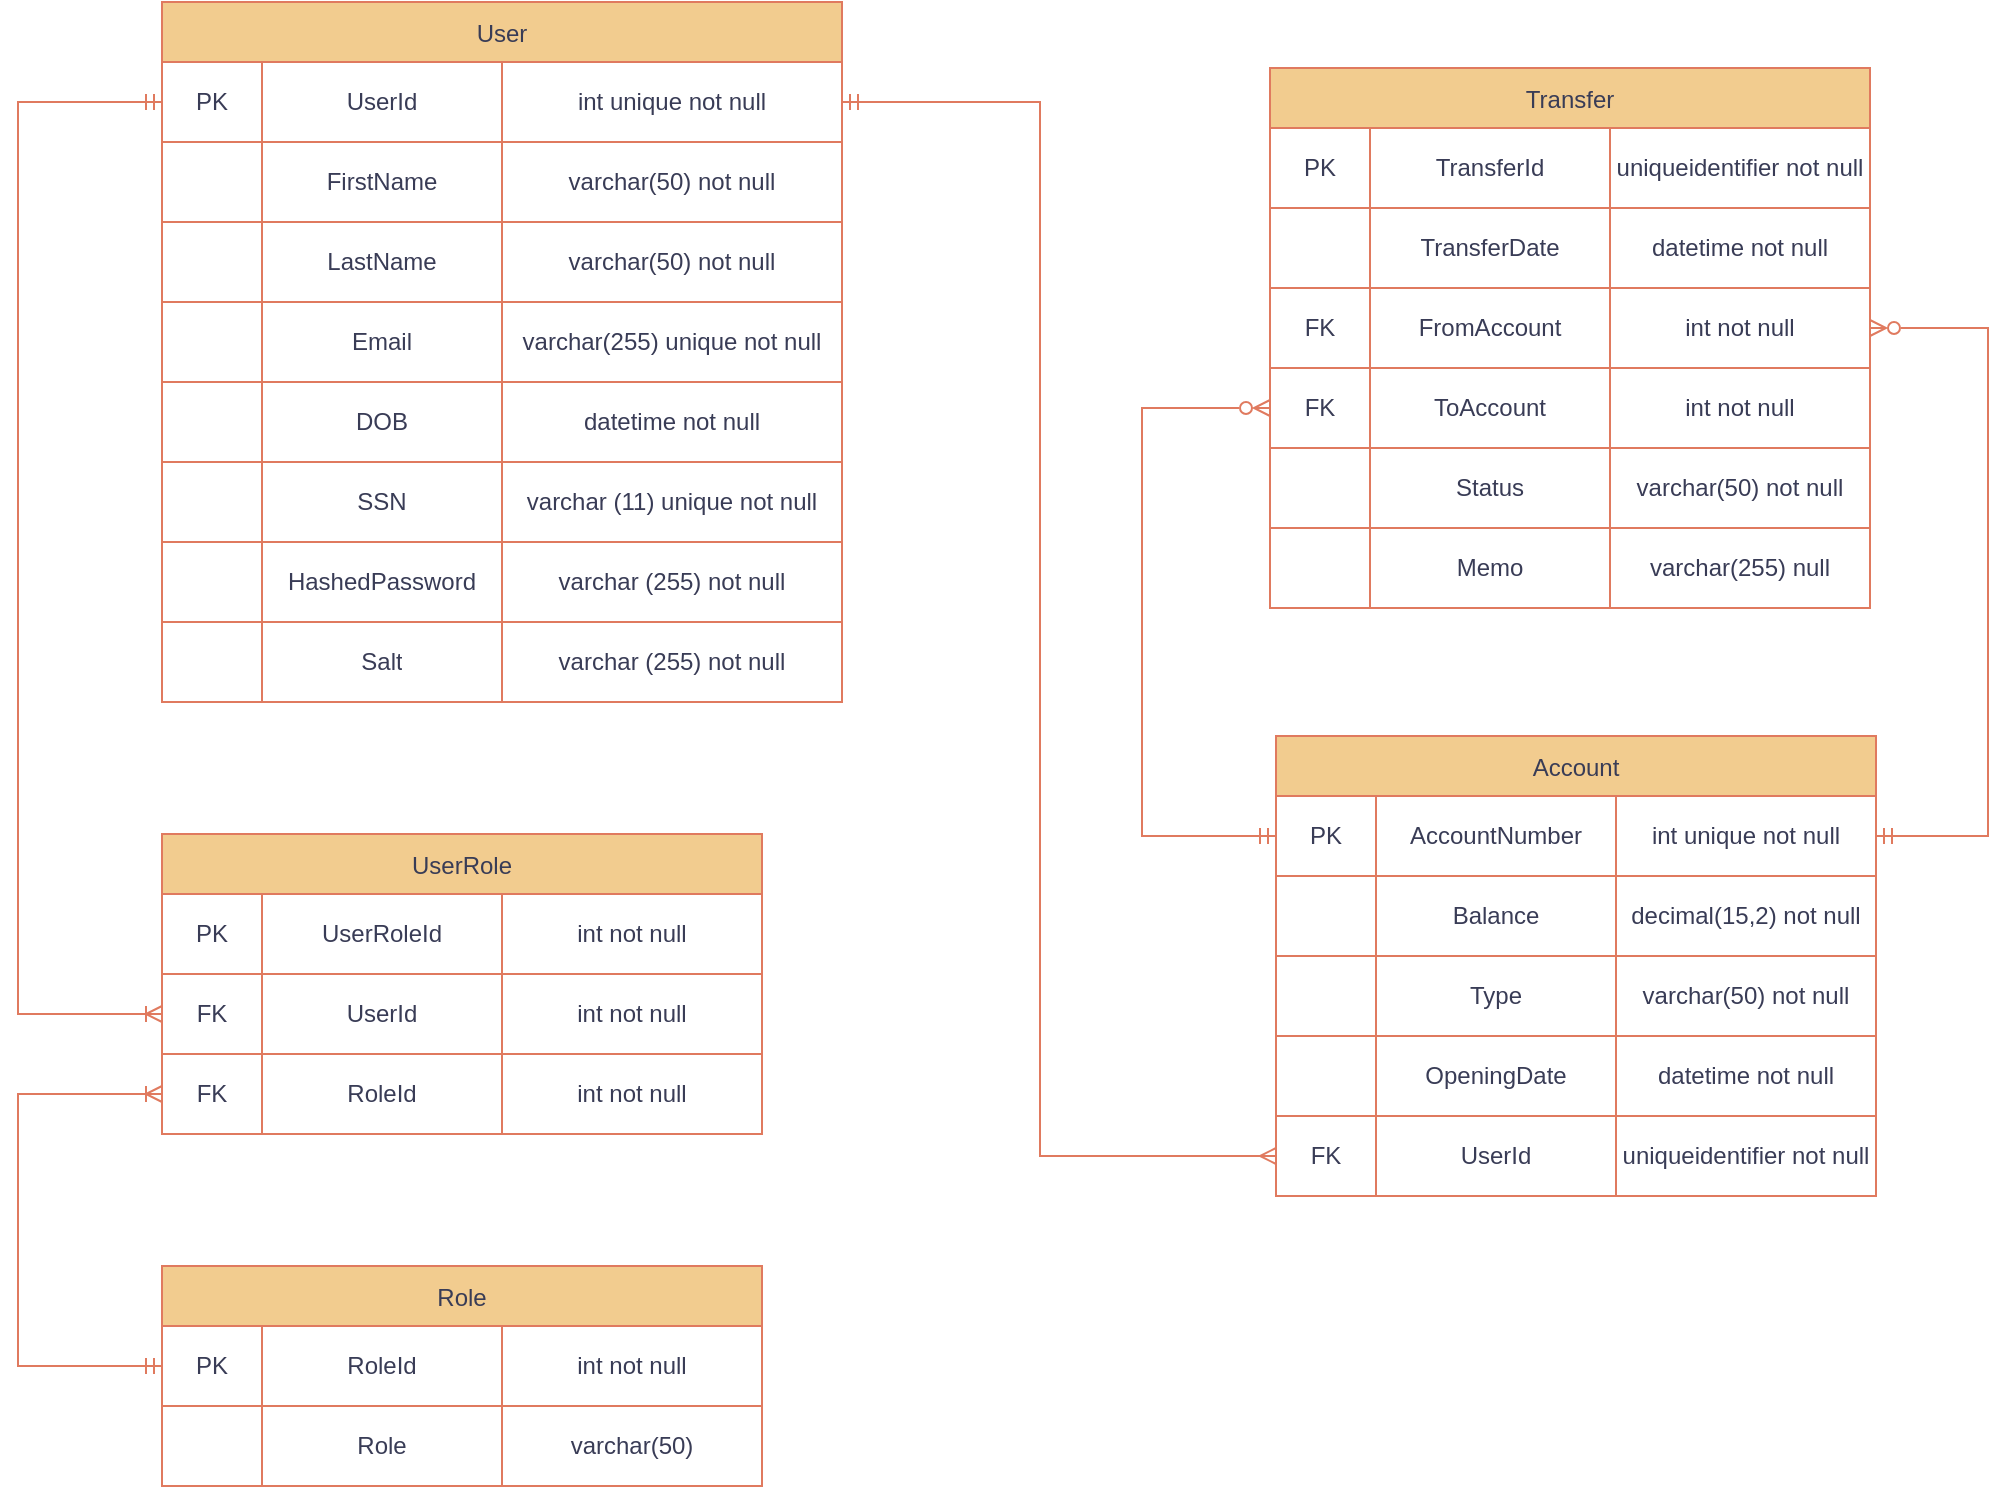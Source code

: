 <mxfile version="21.8.2" type="device">
  <diagram name="Page-1" id="eKTKQwPxsxdVDzOT5DEd">
    <mxGraphModel dx="1562" dy="822" grid="0" gridSize="10" guides="1" tooltips="1" connect="1" arrows="1" fold="1" page="1" pageScale="1" pageWidth="1200" pageHeight="1600" math="0" shadow="0">
      <root>
        <mxCell id="0" />
        <mxCell id="1" parent="0" />
        <mxCell id="3qULmMABGYleuXYmjL9K-93" value="User" style="shape=table;startSize=30;container=1;collapsible=0;childLayout=tableLayout;labelBackgroundColor=none;fillColor=#F2CC8F;strokeColor=#E07A5F;fontColor=#393C56;" parent="1" vertex="1">
          <mxGeometry x="135" y="60" width="340" height="350" as="geometry" />
        </mxCell>
        <mxCell id="3qULmMABGYleuXYmjL9K-94" value="" style="shape=tableRow;horizontal=0;startSize=0;swimlaneHead=0;swimlaneBody=0;strokeColor=#E07A5F;top=0;left=0;bottom=0;right=0;collapsible=0;dropTarget=0;fillColor=none;points=[[0,0.5],[1,0.5]];portConstraint=eastwest;labelBackgroundColor=none;fontColor=#393C56;" parent="3qULmMABGYleuXYmjL9K-93" vertex="1">
          <mxGeometry y="30" width="340" height="40" as="geometry" />
        </mxCell>
        <mxCell id="3qULmMABGYleuXYmjL9K-95" value="PK" style="shape=partialRectangle;html=1;whiteSpace=wrap;connectable=0;strokeColor=#E07A5F;overflow=hidden;fillColor=none;top=0;left=0;bottom=0;right=0;pointerEvents=1;labelBackgroundColor=none;fontColor=#393C56;" parent="3qULmMABGYleuXYmjL9K-94" vertex="1">
          <mxGeometry width="50" height="40" as="geometry">
            <mxRectangle width="50" height="40" as="alternateBounds" />
          </mxGeometry>
        </mxCell>
        <mxCell id="3qULmMABGYleuXYmjL9K-96" value="UserId" style="shape=partialRectangle;html=1;whiteSpace=wrap;connectable=0;strokeColor=#E07A5F;overflow=hidden;fillColor=none;top=0;left=0;bottom=0;right=0;pointerEvents=1;labelBackgroundColor=none;fontColor=#393C56;" parent="3qULmMABGYleuXYmjL9K-94" vertex="1">
          <mxGeometry x="50" width="120" height="40" as="geometry">
            <mxRectangle width="120" height="40" as="alternateBounds" />
          </mxGeometry>
        </mxCell>
        <mxCell id="3qULmMABGYleuXYmjL9K-97" value="int unique not null" style="shape=partialRectangle;html=1;whiteSpace=wrap;connectable=0;strokeColor=#E07A5F;overflow=hidden;fillColor=none;top=0;left=0;bottom=0;right=0;pointerEvents=1;labelBackgroundColor=none;fontColor=#393C56;" parent="3qULmMABGYleuXYmjL9K-94" vertex="1">
          <mxGeometry x="170" width="170" height="40" as="geometry">
            <mxRectangle width="170" height="40" as="alternateBounds" />
          </mxGeometry>
        </mxCell>
        <mxCell id="3qULmMABGYleuXYmjL9K-98" value="" style="shape=tableRow;horizontal=0;startSize=0;swimlaneHead=0;swimlaneBody=0;strokeColor=#E07A5F;top=0;left=0;bottom=0;right=0;collapsible=0;dropTarget=0;fillColor=none;points=[[0,0.5],[1,0.5]];portConstraint=eastwest;labelBackgroundColor=none;fontColor=#393C56;" parent="3qULmMABGYleuXYmjL9K-93" vertex="1">
          <mxGeometry y="70" width="340" height="40" as="geometry" />
        </mxCell>
        <mxCell id="3qULmMABGYleuXYmjL9K-99" value="" style="shape=partialRectangle;html=1;whiteSpace=wrap;connectable=0;strokeColor=#E07A5F;overflow=hidden;fillColor=none;top=0;left=0;bottom=0;right=0;pointerEvents=1;labelBackgroundColor=none;fontColor=#393C56;" parent="3qULmMABGYleuXYmjL9K-98" vertex="1">
          <mxGeometry width="50" height="40" as="geometry">
            <mxRectangle width="50" height="40" as="alternateBounds" />
          </mxGeometry>
        </mxCell>
        <mxCell id="3qULmMABGYleuXYmjL9K-100" value="FirstName" style="shape=partialRectangle;html=1;whiteSpace=wrap;connectable=0;strokeColor=#E07A5F;overflow=hidden;fillColor=none;top=0;left=0;bottom=0;right=0;pointerEvents=1;labelBackgroundColor=none;fontColor=#393C56;" parent="3qULmMABGYleuXYmjL9K-98" vertex="1">
          <mxGeometry x="50" width="120" height="40" as="geometry">
            <mxRectangle width="120" height="40" as="alternateBounds" />
          </mxGeometry>
        </mxCell>
        <mxCell id="3qULmMABGYleuXYmjL9K-101" value="varchar(50) not null" style="shape=partialRectangle;html=1;whiteSpace=wrap;connectable=0;strokeColor=#E07A5F;overflow=hidden;fillColor=none;top=0;left=0;bottom=0;right=0;pointerEvents=1;labelBackgroundColor=none;fontColor=#393C56;" parent="3qULmMABGYleuXYmjL9K-98" vertex="1">
          <mxGeometry x="170" width="170" height="40" as="geometry">
            <mxRectangle width="170" height="40" as="alternateBounds" />
          </mxGeometry>
        </mxCell>
        <mxCell id="3qULmMABGYleuXYmjL9K-102" value="" style="shape=tableRow;horizontal=0;startSize=0;swimlaneHead=0;swimlaneBody=0;strokeColor=#E07A5F;top=0;left=0;bottom=0;right=0;collapsible=0;dropTarget=0;fillColor=none;points=[[0,0.5],[1,0.5]];portConstraint=eastwest;labelBackgroundColor=none;fontColor=#393C56;" parent="3qULmMABGYleuXYmjL9K-93" vertex="1">
          <mxGeometry y="110" width="340" height="40" as="geometry" />
        </mxCell>
        <mxCell id="3qULmMABGYleuXYmjL9K-103" value="" style="shape=partialRectangle;html=1;whiteSpace=wrap;connectable=0;strokeColor=#E07A5F;overflow=hidden;fillColor=none;top=0;left=0;bottom=0;right=0;pointerEvents=1;labelBackgroundColor=none;fontColor=#393C56;" parent="3qULmMABGYleuXYmjL9K-102" vertex="1">
          <mxGeometry width="50" height="40" as="geometry">
            <mxRectangle width="50" height="40" as="alternateBounds" />
          </mxGeometry>
        </mxCell>
        <mxCell id="3qULmMABGYleuXYmjL9K-104" value="LastName" style="shape=partialRectangle;html=1;whiteSpace=wrap;connectable=0;strokeColor=#E07A5F;overflow=hidden;fillColor=none;top=0;left=0;bottom=0;right=0;pointerEvents=1;labelBackgroundColor=none;fontColor=#393C56;" parent="3qULmMABGYleuXYmjL9K-102" vertex="1">
          <mxGeometry x="50" width="120" height="40" as="geometry">
            <mxRectangle width="120" height="40" as="alternateBounds" />
          </mxGeometry>
        </mxCell>
        <mxCell id="3qULmMABGYleuXYmjL9K-105" value="varchar(50) not null" style="shape=partialRectangle;html=1;whiteSpace=wrap;connectable=0;strokeColor=#E07A5F;overflow=hidden;fillColor=none;top=0;left=0;bottom=0;right=0;pointerEvents=1;labelBackgroundColor=none;fontColor=#393C56;" parent="3qULmMABGYleuXYmjL9K-102" vertex="1">
          <mxGeometry x="170" width="170" height="40" as="geometry">
            <mxRectangle width="170" height="40" as="alternateBounds" />
          </mxGeometry>
        </mxCell>
        <mxCell id="3qULmMABGYleuXYmjL9K-161" value="" style="shape=tableRow;horizontal=0;startSize=0;swimlaneHead=0;swimlaneBody=0;strokeColor=#E07A5F;top=0;left=0;bottom=0;right=0;collapsible=0;dropTarget=0;fillColor=none;points=[[0,0.5],[1,0.5]];portConstraint=eastwest;labelBackgroundColor=none;fontColor=#393C56;" parent="3qULmMABGYleuXYmjL9K-93" vertex="1">
          <mxGeometry y="150" width="340" height="40" as="geometry" />
        </mxCell>
        <mxCell id="3qULmMABGYleuXYmjL9K-162" value="" style="shape=partialRectangle;html=1;whiteSpace=wrap;connectable=0;strokeColor=#E07A5F;overflow=hidden;fillColor=none;top=0;left=0;bottom=0;right=0;pointerEvents=1;labelBackgroundColor=none;fontColor=#393C56;" parent="3qULmMABGYleuXYmjL9K-161" vertex="1">
          <mxGeometry width="50" height="40" as="geometry">
            <mxRectangle width="50" height="40" as="alternateBounds" />
          </mxGeometry>
        </mxCell>
        <mxCell id="3qULmMABGYleuXYmjL9K-163" value="Email" style="shape=partialRectangle;html=1;whiteSpace=wrap;connectable=0;strokeColor=#E07A5F;overflow=hidden;fillColor=none;top=0;left=0;bottom=0;right=0;pointerEvents=1;labelBackgroundColor=none;fontColor=#393C56;" parent="3qULmMABGYleuXYmjL9K-161" vertex="1">
          <mxGeometry x="50" width="120" height="40" as="geometry">
            <mxRectangle width="120" height="40" as="alternateBounds" />
          </mxGeometry>
        </mxCell>
        <mxCell id="3qULmMABGYleuXYmjL9K-164" value="varchar(255) unique not null" style="shape=partialRectangle;html=1;whiteSpace=wrap;connectable=0;strokeColor=#E07A5F;overflow=hidden;fillColor=none;top=0;left=0;bottom=0;right=0;pointerEvents=1;labelBackgroundColor=none;fontColor=#393C56;" parent="3qULmMABGYleuXYmjL9K-161" vertex="1">
          <mxGeometry x="170" width="170" height="40" as="geometry">
            <mxRectangle width="170" height="40" as="alternateBounds" />
          </mxGeometry>
        </mxCell>
        <mxCell id="3qULmMABGYleuXYmjL9K-165" value="" style="shape=tableRow;horizontal=0;startSize=0;swimlaneHead=0;swimlaneBody=0;strokeColor=#E07A5F;top=0;left=0;bottom=0;right=0;collapsible=0;dropTarget=0;fillColor=none;points=[[0,0.5],[1,0.5]];portConstraint=eastwest;labelBackgroundColor=none;fontColor=#393C56;" parent="3qULmMABGYleuXYmjL9K-93" vertex="1">
          <mxGeometry y="190" width="340" height="40" as="geometry" />
        </mxCell>
        <mxCell id="3qULmMABGYleuXYmjL9K-166" value="" style="shape=partialRectangle;html=1;whiteSpace=wrap;connectable=0;strokeColor=#E07A5F;overflow=hidden;fillColor=none;top=0;left=0;bottom=0;right=0;pointerEvents=1;labelBackgroundColor=none;fontColor=#393C56;" parent="3qULmMABGYleuXYmjL9K-165" vertex="1">
          <mxGeometry width="50" height="40" as="geometry">
            <mxRectangle width="50" height="40" as="alternateBounds" />
          </mxGeometry>
        </mxCell>
        <mxCell id="3qULmMABGYleuXYmjL9K-167" value="DOB" style="shape=partialRectangle;html=1;whiteSpace=wrap;connectable=0;strokeColor=#E07A5F;overflow=hidden;fillColor=none;top=0;left=0;bottom=0;right=0;pointerEvents=1;labelBackgroundColor=none;fontColor=#393C56;" parent="3qULmMABGYleuXYmjL9K-165" vertex="1">
          <mxGeometry x="50" width="120" height="40" as="geometry">
            <mxRectangle width="120" height="40" as="alternateBounds" />
          </mxGeometry>
        </mxCell>
        <mxCell id="3qULmMABGYleuXYmjL9K-168" value="datetime not null" style="shape=partialRectangle;html=1;whiteSpace=wrap;connectable=0;strokeColor=#E07A5F;overflow=hidden;fillColor=none;top=0;left=0;bottom=0;right=0;pointerEvents=1;labelBackgroundColor=none;fontColor=#393C56;" parent="3qULmMABGYleuXYmjL9K-165" vertex="1">
          <mxGeometry x="170" width="170" height="40" as="geometry">
            <mxRectangle width="170" height="40" as="alternateBounds" />
          </mxGeometry>
        </mxCell>
        <mxCell id="3qULmMABGYleuXYmjL9K-169" value="" style="shape=tableRow;horizontal=0;startSize=0;swimlaneHead=0;swimlaneBody=0;strokeColor=#E07A5F;top=0;left=0;bottom=0;right=0;collapsible=0;dropTarget=0;fillColor=none;points=[[0,0.5],[1,0.5]];portConstraint=eastwest;labelBackgroundColor=none;fontColor=#393C56;" parent="3qULmMABGYleuXYmjL9K-93" vertex="1">
          <mxGeometry y="230" width="340" height="40" as="geometry" />
        </mxCell>
        <mxCell id="3qULmMABGYleuXYmjL9K-170" value="" style="shape=partialRectangle;html=1;whiteSpace=wrap;connectable=0;strokeColor=#E07A5F;overflow=hidden;fillColor=none;top=0;left=0;bottom=0;right=0;pointerEvents=1;labelBackgroundColor=none;fontColor=#393C56;" parent="3qULmMABGYleuXYmjL9K-169" vertex="1">
          <mxGeometry width="50" height="40" as="geometry">
            <mxRectangle width="50" height="40" as="alternateBounds" />
          </mxGeometry>
        </mxCell>
        <mxCell id="3qULmMABGYleuXYmjL9K-171" value="SSN" style="shape=partialRectangle;html=1;whiteSpace=wrap;connectable=0;strokeColor=#E07A5F;overflow=hidden;fillColor=none;top=0;left=0;bottom=0;right=0;pointerEvents=1;labelBackgroundColor=none;fontColor=#393C56;" parent="3qULmMABGYleuXYmjL9K-169" vertex="1">
          <mxGeometry x="50" width="120" height="40" as="geometry">
            <mxRectangle width="120" height="40" as="alternateBounds" />
          </mxGeometry>
        </mxCell>
        <mxCell id="3qULmMABGYleuXYmjL9K-172" value="varchar (11) unique not null" style="shape=partialRectangle;html=1;whiteSpace=wrap;connectable=0;strokeColor=#E07A5F;overflow=hidden;fillColor=none;top=0;left=0;bottom=0;right=0;pointerEvents=1;labelBackgroundColor=none;fontColor=#393C56;" parent="3qULmMABGYleuXYmjL9K-169" vertex="1">
          <mxGeometry x="170" width="170" height="40" as="geometry">
            <mxRectangle width="170" height="40" as="alternateBounds" />
          </mxGeometry>
        </mxCell>
        <mxCell id="3qULmMABGYleuXYmjL9K-173" value="" style="shape=tableRow;horizontal=0;startSize=0;swimlaneHead=0;swimlaneBody=0;strokeColor=#E07A5F;top=0;left=0;bottom=0;right=0;collapsible=0;dropTarget=0;fillColor=none;points=[[0,0.5],[1,0.5]];portConstraint=eastwest;labelBackgroundColor=none;fontColor=#393C56;" parent="3qULmMABGYleuXYmjL9K-93" vertex="1">
          <mxGeometry y="270" width="340" height="40" as="geometry" />
        </mxCell>
        <mxCell id="3qULmMABGYleuXYmjL9K-174" value="" style="shape=partialRectangle;html=1;whiteSpace=wrap;connectable=0;strokeColor=#E07A5F;overflow=hidden;fillColor=none;top=0;left=0;bottom=0;right=0;pointerEvents=1;labelBackgroundColor=none;fontColor=#393C56;" parent="3qULmMABGYleuXYmjL9K-173" vertex="1">
          <mxGeometry width="50" height="40" as="geometry">
            <mxRectangle width="50" height="40" as="alternateBounds" />
          </mxGeometry>
        </mxCell>
        <mxCell id="3qULmMABGYleuXYmjL9K-175" value="HashedPassword" style="shape=partialRectangle;html=1;whiteSpace=wrap;connectable=0;strokeColor=#E07A5F;overflow=hidden;fillColor=none;top=0;left=0;bottom=0;right=0;pointerEvents=1;labelBackgroundColor=none;fontColor=#393C56;" parent="3qULmMABGYleuXYmjL9K-173" vertex="1">
          <mxGeometry x="50" width="120" height="40" as="geometry">
            <mxRectangle width="120" height="40" as="alternateBounds" />
          </mxGeometry>
        </mxCell>
        <mxCell id="3qULmMABGYleuXYmjL9K-176" value="varchar (255) not null" style="shape=partialRectangle;html=1;whiteSpace=wrap;connectable=0;strokeColor=#E07A5F;overflow=hidden;fillColor=none;top=0;left=0;bottom=0;right=0;pointerEvents=1;labelBackgroundColor=none;fontColor=#393C56;" parent="3qULmMABGYleuXYmjL9K-173" vertex="1">
          <mxGeometry x="170" width="170" height="40" as="geometry">
            <mxRectangle width="170" height="40" as="alternateBounds" />
          </mxGeometry>
        </mxCell>
        <mxCell id="3qULmMABGYleuXYmjL9K-177" value="" style="shape=tableRow;horizontal=0;startSize=0;swimlaneHead=0;swimlaneBody=0;strokeColor=#E07A5F;top=0;left=0;bottom=0;right=0;collapsible=0;dropTarget=0;fillColor=none;points=[[0,0.5],[1,0.5]];portConstraint=eastwest;labelBackgroundColor=none;fontColor=#393C56;" parent="3qULmMABGYleuXYmjL9K-93" vertex="1">
          <mxGeometry y="310" width="340" height="40" as="geometry" />
        </mxCell>
        <mxCell id="3qULmMABGYleuXYmjL9K-178" value="" style="shape=partialRectangle;html=1;whiteSpace=wrap;connectable=0;strokeColor=#E07A5F;overflow=hidden;fillColor=none;top=0;left=0;bottom=0;right=0;pointerEvents=1;labelBackgroundColor=none;fontColor=#393C56;" parent="3qULmMABGYleuXYmjL9K-177" vertex="1">
          <mxGeometry width="50" height="40" as="geometry">
            <mxRectangle width="50" height="40" as="alternateBounds" />
          </mxGeometry>
        </mxCell>
        <mxCell id="3qULmMABGYleuXYmjL9K-179" value="Salt" style="shape=partialRectangle;html=1;whiteSpace=wrap;connectable=0;strokeColor=#E07A5F;overflow=hidden;fillColor=none;top=0;left=0;bottom=0;right=0;pointerEvents=1;labelBackgroundColor=none;fontColor=#393C56;" parent="3qULmMABGYleuXYmjL9K-177" vertex="1">
          <mxGeometry x="50" width="120" height="40" as="geometry">
            <mxRectangle width="120" height="40" as="alternateBounds" />
          </mxGeometry>
        </mxCell>
        <mxCell id="3qULmMABGYleuXYmjL9K-180" value="varchar (255) not null" style="shape=partialRectangle;html=1;whiteSpace=wrap;connectable=0;strokeColor=#E07A5F;overflow=hidden;fillColor=none;top=0;left=0;bottom=0;right=0;pointerEvents=1;labelBackgroundColor=none;fontColor=#393C56;" parent="3qULmMABGYleuXYmjL9K-177" vertex="1">
          <mxGeometry x="170" width="170" height="40" as="geometry">
            <mxRectangle width="170" height="40" as="alternateBounds" />
          </mxGeometry>
        </mxCell>
        <mxCell id="3qULmMABGYleuXYmjL9K-122" value="Account" style="shape=table;startSize=30;container=1;collapsible=0;childLayout=tableLayout;labelBackgroundColor=none;fillColor=#F2CC8F;strokeColor=#E07A5F;fontColor=#393C56;" parent="1" vertex="1">
          <mxGeometry x="692" y="427" width="300" height="230" as="geometry" />
        </mxCell>
        <mxCell id="3qULmMABGYleuXYmjL9K-123" value="" style="shape=tableRow;horizontal=0;startSize=0;swimlaneHead=0;swimlaneBody=0;strokeColor=#E07A5F;top=0;left=0;bottom=0;right=0;collapsible=0;dropTarget=0;fillColor=none;points=[[0,0.5],[1,0.5]];portConstraint=eastwest;labelBackgroundColor=none;fontColor=#393C56;" parent="3qULmMABGYleuXYmjL9K-122" vertex="1">
          <mxGeometry y="30" width="300" height="40" as="geometry" />
        </mxCell>
        <mxCell id="3qULmMABGYleuXYmjL9K-124" value="PK" style="shape=partialRectangle;html=1;whiteSpace=wrap;connectable=0;strokeColor=#E07A5F;overflow=hidden;fillColor=none;top=0;left=0;bottom=0;right=0;pointerEvents=1;labelBackgroundColor=none;fontColor=#393C56;" parent="3qULmMABGYleuXYmjL9K-123" vertex="1">
          <mxGeometry width="50" height="40" as="geometry">
            <mxRectangle width="50" height="40" as="alternateBounds" />
          </mxGeometry>
        </mxCell>
        <mxCell id="3qULmMABGYleuXYmjL9K-125" value="AccountNumber" style="shape=partialRectangle;html=1;whiteSpace=wrap;connectable=0;strokeColor=#E07A5F;overflow=hidden;fillColor=none;top=0;left=0;bottom=0;right=0;pointerEvents=1;labelBackgroundColor=none;fontColor=#393C56;" parent="3qULmMABGYleuXYmjL9K-123" vertex="1">
          <mxGeometry x="50" width="120" height="40" as="geometry">
            <mxRectangle width="120" height="40" as="alternateBounds" />
          </mxGeometry>
        </mxCell>
        <mxCell id="3qULmMABGYleuXYmjL9K-126" value="int unique not null" style="shape=partialRectangle;html=1;whiteSpace=wrap;connectable=0;strokeColor=#E07A5F;overflow=hidden;fillColor=none;top=0;left=0;bottom=0;right=0;pointerEvents=1;labelBackgroundColor=none;fontColor=#393C56;" parent="3qULmMABGYleuXYmjL9K-123" vertex="1">
          <mxGeometry x="170" width="130" height="40" as="geometry">
            <mxRectangle width="130" height="40" as="alternateBounds" />
          </mxGeometry>
        </mxCell>
        <mxCell id="3qULmMABGYleuXYmjL9K-127" value="" style="shape=tableRow;horizontal=0;startSize=0;swimlaneHead=0;swimlaneBody=0;strokeColor=#E07A5F;top=0;left=0;bottom=0;right=0;collapsible=0;dropTarget=0;fillColor=none;points=[[0,0.5],[1,0.5]];portConstraint=eastwest;labelBackgroundColor=none;fontColor=#393C56;" parent="3qULmMABGYleuXYmjL9K-122" vertex="1">
          <mxGeometry y="70" width="300" height="40" as="geometry" />
        </mxCell>
        <mxCell id="3qULmMABGYleuXYmjL9K-128" value="" style="shape=partialRectangle;html=1;whiteSpace=wrap;connectable=0;strokeColor=#E07A5F;overflow=hidden;fillColor=none;top=0;left=0;bottom=0;right=0;pointerEvents=1;labelBackgroundColor=none;fontColor=#393C56;" parent="3qULmMABGYleuXYmjL9K-127" vertex="1">
          <mxGeometry width="50" height="40" as="geometry">
            <mxRectangle width="50" height="40" as="alternateBounds" />
          </mxGeometry>
        </mxCell>
        <mxCell id="3qULmMABGYleuXYmjL9K-129" value="Balance" style="shape=partialRectangle;html=1;whiteSpace=wrap;connectable=0;strokeColor=#E07A5F;overflow=hidden;fillColor=none;top=0;left=0;bottom=0;right=0;pointerEvents=1;labelBackgroundColor=none;fontColor=#393C56;" parent="3qULmMABGYleuXYmjL9K-127" vertex="1">
          <mxGeometry x="50" width="120" height="40" as="geometry">
            <mxRectangle width="120" height="40" as="alternateBounds" />
          </mxGeometry>
        </mxCell>
        <mxCell id="3qULmMABGYleuXYmjL9K-130" value="decimal(15,2) not null" style="shape=partialRectangle;html=1;whiteSpace=wrap;connectable=0;strokeColor=#E07A5F;overflow=hidden;fillColor=none;top=0;left=0;bottom=0;right=0;pointerEvents=1;labelBackgroundColor=none;fontColor=#393C56;" parent="3qULmMABGYleuXYmjL9K-127" vertex="1">
          <mxGeometry x="170" width="130" height="40" as="geometry">
            <mxRectangle width="130" height="40" as="alternateBounds" />
          </mxGeometry>
        </mxCell>
        <mxCell id="3qULmMABGYleuXYmjL9K-131" value="" style="shape=tableRow;horizontal=0;startSize=0;swimlaneHead=0;swimlaneBody=0;strokeColor=#E07A5F;top=0;left=0;bottom=0;right=0;collapsible=0;dropTarget=0;fillColor=none;points=[[0,0.5],[1,0.5]];portConstraint=eastwest;labelBackgroundColor=none;fontColor=#393C56;" parent="3qULmMABGYleuXYmjL9K-122" vertex="1">
          <mxGeometry y="110" width="300" height="40" as="geometry" />
        </mxCell>
        <mxCell id="3qULmMABGYleuXYmjL9K-132" value="" style="shape=partialRectangle;html=1;whiteSpace=wrap;connectable=0;strokeColor=#E07A5F;overflow=hidden;fillColor=none;top=0;left=0;bottom=0;right=0;pointerEvents=1;labelBackgroundColor=none;fontColor=#393C56;" parent="3qULmMABGYleuXYmjL9K-131" vertex="1">
          <mxGeometry width="50" height="40" as="geometry">
            <mxRectangle width="50" height="40" as="alternateBounds" />
          </mxGeometry>
        </mxCell>
        <mxCell id="3qULmMABGYleuXYmjL9K-133" value="Type" style="shape=partialRectangle;html=1;whiteSpace=wrap;connectable=0;strokeColor=#E07A5F;overflow=hidden;fillColor=none;top=0;left=0;bottom=0;right=0;pointerEvents=1;labelBackgroundColor=none;fontColor=#393C56;" parent="3qULmMABGYleuXYmjL9K-131" vertex="1">
          <mxGeometry x="50" width="120" height="40" as="geometry">
            <mxRectangle width="120" height="40" as="alternateBounds" />
          </mxGeometry>
        </mxCell>
        <mxCell id="3qULmMABGYleuXYmjL9K-134" value="varchar(50) not null" style="shape=partialRectangle;html=1;whiteSpace=wrap;connectable=0;strokeColor=#E07A5F;overflow=hidden;fillColor=none;top=0;left=0;bottom=0;right=0;pointerEvents=1;labelBackgroundColor=none;fontColor=#393C56;" parent="3qULmMABGYleuXYmjL9K-131" vertex="1">
          <mxGeometry x="170" width="130" height="40" as="geometry">
            <mxRectangle width="130" height="40" as="alternateBounds" />
          </mxGeometry>
        </mxCell>
        <mxCell id="3qULmMABGYleuXYmjL9K-181" value="" style="shape=tableRow;horizontal=0;startSize=0;swimlaneHead=0;swimlaneBody=0;strokeColor=#E07A5F;top=0;left=0;bottom=0;right=0;collapsible=0;dropTarget=0;fillColor=none;points=[[0,0.5],[1,0.5]];portConstraint=eastwest;labelBackgroundColor=none;fontColor=#393C56;" parent="3qULmMABGYleuXYmjL9K-122" vertex="1">
          <mxGeometry y="150" width="300" height="40" as="geometry" />
        </mxCell>
        <mxCell id="3qULmMABGYleuXYmjL9K-182" value="" style="shape=partialRectangle;html=1;whiteSpace=wrap;connectable=0;strokeColor=#E07A5F;overflow=hidden;fillColor=none;top=0;left=0;bottom=0;right=0;pointerEvents=1;labelBackgroundColor=none;fontColor=#393C56;" parent="3qULmMABGYleuXYmjL9K-181" vertex="1">
          <mxGeometry width="50" height="40" as="geometry">
            <mxRectangle width="50" height="40" as="alternateBounds" />
          </mxGeometry>
        </mxCell>
        <mxCell id="3qULmMABGYleuXYmjL9K-183" value="OpeningDate" style="shape=partialRectangle;html=1;whiteSpace=wrap;connectable=0;strokeColor=#E07A5F;overflow=hidden;fillColor=none;top=0;left=0;bottom=0;right=0;pointerEvents=1;labelBackgroundColor=none;fontColor=#393C56;" parent="3qULmMABGYleuXYmjL9K-181" vertex="1">
          <mxGeometry x="50" width="120" height="40" as="geometry">
            <mxRectangle width="120" height="40" as="alternateBounds" />
          </mxGeometry>
        </mxCell>
        <mxCell id="3qULmMABGYleuXYmjL9K-184" value="datetime not null" style="shape=partialRectangle;html=1;whiteSpace=wrap;connectable=0;strokeColor=#E07A5F;overflow=hidden;fillColor=none;top=0;left=0;bottom=0;right=0;pointerEvents=1;labelBackgroundColor=none;fontColor=#393C56;" parent="3qULmMABGYleuXYmjL9K-181" vertex="1">
          <mxGeometry x="170" width="130" height="40" as="geometry">
            <mxRectangle width="130" height="40" as="alternateBounds" />
          </mxGeometry>
        </mxCell>
        <mxCell id="3qULmMABGYleuXYmjL9K-185" value="" style="shape=tableRow;horizontal=0;startSize=0;swimlaneHead=0;swimlaneBody=0;strokeColor=#E07A5F;top=0;left=0;bottom=0;right=0;collapsible=0;dropTarget=0;fillColor=none;points=[[0,0.5],[1,0.5]];portConstraint=eastwest;labelBackgroundColor=none;fontColor=#393C56;" parent="3qULmMABGYleuXYmjL9K-122" vertex="1">
          <mxGeometry y="190" width="300" height="40" as="geometry" />
        </mxCell>
        <mxCell id="3qULmMABGYleuXYmjL9K-186" value="FK" style="shape=partialRectangle;html=1;whiteSpace=wrap;connectable=0;strokeColor=#E07A5F;overflow=hidden;fillColor=none;top=0;left=0;bottom=0;right=0;pointerEvents=1;labelBackgroundColor=none;fontColor=#393C56;" parent="3qULmMABGYleuXYmjL9K-185" vertex="1">
          <mxGeometry width="50" height="40" as="geometry">
            <mxRectangle width="50" height="40" as="alternateBounds" />
          </mxGeometry>
        </mxCell>
        <mxCell id="3qULmMABGYleuXYmjL9K-187" value="UserId" style="shape=partialRectangle;html=1;whiteSpace=wrap;connectable=0;strokeColor=#E07A5F;overflow=hidden;fillColor=none;top=0;left=0;bottom=0;right=0;pointerEvents=1;labelBackgroundColor=none;fontColor=#393C56;" parent="3qULmMABGYleuXYmjL9K-185" vertex="1">
          <mxGeometry x="50" width="120" height="40" as="geometry">
            <mxRectangle width="120" height="40" as="alternateBounds" />
          </mxGeometry>
        </mxCell>
        <mxCell id="3qULmMABGYleuXYmjL9K-188" value="uniqueidentifier not null" style="shape=partialRectangle;html=1;whiteSpace=wrap;connectable=0;strokeColor=#E07A5F;overflow=hidden;fillColor=none;top=0;left=0;bottom=0;right=0;pointerEvents=1;labelBackgroundColor=none;fontColor=#393C56;" parent="3qULmMABGYleuXYmjL9K-185" vertex="1">
          <mxGeometry x="170" width="130" height="40" as="geometry">
            <mxRectangle width="130" height="40" as="alternateBounds" />
          </mxGeometry>
        </mxCell>
        <mxCell id="3qULmMABGYleuXYmjL9K-135" value="UserRole" style="shape=table;startSize=30;container=1;collapsible=0;childLayout=tableLayout;labelBackgroundColor=none;fillColor=#F2CC8F;strokeColor=#E07A5F;fontColor=#393C56;" parent="1" vertex="1">
          <mxGeometry x="135" y="476" width="300" height="150" as="geometry" />
        </mxCell>
        <mxCell id="3qULmMABGYleuXYmjL9K-136" value="" style="shape=tableRow;horizontal=0;startSize=0;swimlaneHead=0;swimlaneBody=0;strokeColor=#E07A5F;top=0;left=0;bottom=0;right=0;collapsible=0;dropTarget=0;fillColor=none;points=[[0,0.5],[1,0.5]];portConstraint=eastwest;labelBackgroundColor=none;fontColor=#393C56;" parent="3qULmMABGYleuXYmjL9K-135" vertex="1">
          <mxGeometry y="30" width="300" height="40" as="geometry" />
        </mxCell>
        <mxCell id="3qULmMABGYleuXYmjL9K-137" value="PK" style="shape=partialRectangle;html=1;whiteSpace=wrap;connectable=0;strokeColor=#E07A5F;overflow=hidden;fillColor=none;top=0;left=0;bottom=0;right=0;pointerEvents=1;labelBackgroundColor=none;fontColor=#393C56;" parent="3qULmMABGYleuXYmjL9K-136" vertex="1">
          <mxGeometry width="50" height="40" as="geometry">
            <mxRectangle width="50" height="40" as="alternateBounds" />
          </mxGeometry>
        </mxCell>
        <mxCell id="3qULmMABGYleuXYmjL9K-138" value="UserRoleId" style="shape=partialRectangle;html=1;whiteSpace=wrap;connectable=0;strokeColor=#E07A5F;overflow=hidden;fillColor=none;top=0;left=0;bottom=0;right=0;pointerEvents=1;labelBackgroundColor=none;fontColor=#393C56;" parent="3qULmMABGYleuXYmjL9K-136" vertex="1">
          <mxGeometry x="50" width="120" height="40" as="geometry">
            <mxRectangle width="120" height="40" as="alternateBounds" />
          </mxGeometry>
        </mxCell>
        <mxCell id="3qULmMABGYleuXYmjL9K-139" value="int not null" style="shape=partialRectangle;html=1;whiteSpace=wrap;connectable=0;strokeColor=#E07A5F;overflow=hidden;fillColor=none;top=0;left=0;bottom=0;right=0;pointerEvents=1;labelBackgroundColor=none;fontColor=#393C56;" parent="3qULmMABGYleuXYmjL9K-136" vertex="1">
          <mxGeometry x="170" width="130" height="40" as="geometry">
            <mxRectangle width="130" height="40" as="alternateBounds" />
          </mxGeometry>
        </mxCell>
        <mxCell id="3qULmMABGYleuXYmjL9K-140" value="" style="shape=tableRow;horizontal=0;startSize=0;swimlaneHead=0;swimlaneBody=0;strokeColor=#E07A5F;top=0;left=0;bottom=0;right=0;collapsible=0;dropTarget=0;fillColor=none;points=[[0,0.5],[1,0.5]];portConstraint=eastwest;labelBackgroundColor=none;fontColor=#393C56;" parent="3qULmMABGYleuXYmjL9K-135" vertex="1">
          <mxGeometry y="70" width="300" height="40" as="geometry" />
        </mxCell>
        <mxCell id="3qULmMABGYleuXYmjL9K-141" value="FK" style="shape=partialRectangle;html=1;whiteSpace=wrap;connectable=0;strokeColor=#E07A5F;overflow=hidden;fillColor=none;top=0;left=0;bottom=0;right=0;pointerEvents=1;labelBackgroundColor=none;fontColor=#393C56;" parent="3qULmMABGYleuXYmjL9K-140" vertex="1">
          <mxGeometry width="50" height="40" as="geometry">
            <mxRectangle width="50" height="40" as="alternateBounds" />
          </mxGeometry>
        </mxCell>
        <mxCell id="3qULmMABGYleuXYmjL9K-142" value="UserId" style="shape=partialRectangle;html=1;whiteSpace=wrap;connectable=0;strokeColor=#E07A5F;overflow=hidden;fillColor=none;top=0;left=0;bottom=0;right=0;pointerEvents=1;labelBackgroundColor=none;fontColor=#393C56;" parent="3qULmMABGYleuXYmjL9K-140" vertex="1">
          <mxGeometry x="50" width="120" height="40" as="geometry">
            <mxRectangle width="120" height="40" as="alternateBounds" />
          </mxGeometry>
        </mxCell>
        <mxCell id="3qULmMABGYleuXYmjL9K-143" value="int not null" style="shape=partialRectangle;html=1;whiteSpace=wrap;connectable=0;strokeColor=#E07A5F;overflow=hidden;fillColor=none;top=0;left=0;bottom=0;right=0;pointerEvents=1;labelBackgroundColor=none;fontColor=#393C56;" parent="3qULmMABGYleuXYmjL9K-140" vertex="1">
          <mxGeometry x="170" width="130" height="40" as="geometry">
            <mxRectangle width="130" height="40" as="alternateBounds" />
          </mxGeometry>
        </mxCell>
        <mxCell id="3qULmMABGYleuXYmjL9K-144" value="" style="shape=tableRow;horizontal=0;startSize=0;swimlaneHead=0;swimlaneBody=0;strokeColor=#E07A5F;top=0;left=0;bottom=0;right=0;collapsible=0;dropTarget=0;fillColor=none;points=[[0,0.5],[1,0.5]];portConstraint=eastwest;labelBackgroundColor=none;fontColor=#393C56;" parent="3qULmMABGYleuXYmjL9K-135" vertex="1">
          <mxGeometry y="110" width="300" height="40" as="geometry" />
        </mxCell>
        <mxCell id="3qULmMABGYleuXYmjL9K-145" value="FK" style="shape=partialRectangle;html=1;whiteSpace=wrap;connectable=0;strokeColor=#E07A5F;overflow=hidden;fillColor=none;top=0;left=0;bottom=0;right=0;pointerEvents=1;labelBackgroundColor=none;fontColor=#393C56;" parent="3qULmMABGYleuXYmjL9K-144" vertex="1">
          <mxGeometry width="50" height="40" as="geometry">
            <mxRectangle width="50" height="40" as="alternateBounds" />
          </mxGeometry>
        </mxCell>
        <mxCell id="3qULmMABGYleuXYmjL9K-146" value="RoleId" style="shape=partialRectangle;html=1;whiteSpace=wrap;connectable=0;strokeColor=#E07A5F;overflow=hidden;fillColor=none;top=0;left=0;bottom=0;right=0;pointerEvents=1;labelBackgroundColor=none;fontColor=#393C56;" parent="3qULmMABGYleuXYmjL9K-144" vertex="1">
          <mxGeometry x="50" width="120" height="40" as="geometry">
            <mxRectangle width="120" height="40" as="alternateBounds" />
          </mxGeometry>
        </mxCell>
        <mxCell id="3qULmMABGYleuXYmjL9K-147" value="int not null" style="shape=partialRectangle;html=1;whiteSpace=wrap;connectable=0;strokeColor=#E07A5F;overflow=hidden;fillColor=none;top=0;left=0;bottom=0;right=0;pointerEvents=1;labelBackgroundColor=none;fontColor=#393C56;" parent="3qULmMABGYleuXYmjL9K-144" vertex="1">
          <mxGeometry x="170" width="130" height="40" as="geometry">
            <mxRectangle width="130" height="40" as="alternateBounds" />
          </mxGeometry>
        </mxCell>
        <mxCell id="3qULmMABGYleuXYmjL9K-148" value="Transfer" style="shape=table;startSize=30;container=1;collapsible=0;childLayout=tableLayout;labelBackgroundColor=none;fillColor=#F2CC8F;strokeColor=#E07A5F;fontColor=#393C56;" parent="1" vertex="1">
          <mxGeometry x="689" y="93" width="300" height="270" as="geometry" />
        </mxCell>
        <mxCell id="3qULmMABGYleuXYmjL9K-149" value="" style="shape=tableRow;horizontal=0;startSize=0;swimlaneHead=0;swimlaneBody=0;strokeColor=#E07A5F;top=0;left=0;bottom=0;right=0;collapsible=0;dropTarget=0;fillColor=none;points=[[0,0.5],[1,0.5]];portConstraint=eastwest;labelBackgroundColor=none;fontColor=#393C56;" parent="3qULmMABGYleuXYmjL9K-148" vertex="1">
          <mxGeometry y="30" width="300" height="40" as="geometry" />
        </mxCell>
        <mxCell id="3qULmMABGYleuXYmjL9K-150" value="PK" style="shape=partialRectangle;html=1;whiteSpace=wrap;connectable=0;strokeColor=#E07A5F;overflow=hidden;fillColor=none;top=0;left=0;bottom=0;right=0;pointerEvents=1;labelBackgroundColor=none;fontColor=#393C56;" parent="3qULmMABGYleuXYmjL9K-149" vertex="1">
          <mxGeometry width="50" height="40" as="geometry">
            <mxRectangle width="50" height="40" as="alternateBounds" />
          </mxGeometry>
        </mxCell>
        <mxCell id="3qULmMABGYleuXYmjL9K-151" value="TransferId" style="shape=partialRectangle;html=1;whiteSpace=wrap;connectable=0;strokeColor=#E07A5F;overflow=hidden;fillColor=none;top=0;left=0;bottom=0;right=0;pointerEvents=1;labelBackgroundColor=none;fontColor=#393C56;" parent="3qULmMABGYleuXYmjL9K-149" vertex="1">
          <mxGeometry x="50" width="120" height="40" as="geometry">
            <mxRectangle width="120" height="40" as="alternateBounds" />
          </mxGeometry>
        </mxCell>
        <mxCell id="3qULmMABGYleuXYmjL9K-152" value="uniqueidentifier not null" style="shape=partialRectangle;html=1;whiteSpace=wrap;connectable=0;strokeColor=#E07A5F;overflow=hidden;fillColor=none;top=0;left=0;bottom=0;right=0;pointerEvents=1;labelBackgroundColor=none;fontColor=#393C56;" parent="3qULmMABGYleuXYmjL9K-149" vertex="1">
          <mxGeometry x="170" width="130" height="40" as="geometry">
            <mxRectangle width="130" height="40" as="alternateBounds" />
          </mxGeometry>
        </mxCell>
        <mxCell id="3qULmMABGYleuXYmjL9K-153" value="" style="shape=tableRow;horizontal=0;startSize=0;swimlaneHead=0;swimlaneBody=0;strokeColor=#E07A5F;top=0;left=0;bottom=0;right=0;collapsible=0;dropTarget=0;fillColor=none;points=[[0,0.5],[1,0.5]];portConstraint=eastwest;labelBackgroundColor=none;fontColor=#393C56;" parent="3qULmMABGYleuXYmjL9K-148" vertex="1">
          <mxGeometry y="70" width="300" height="40" as="geometry" />
        </mxCell>
        <mxCell id="3qULmMABGYleuXYmjL9K-154" value="" style="shape=partialRectangle;html=1;whiteSpace=wrap;connectable=0;strokeColor=#E07A5F;overflow=hidden;fillColor=none;top=0;left=0;bottom=0;right=0;pointerEvents=1;labelBackgroundColor=none;fontColor=#393C56;" parent="3qULmMABGYleuXYmjL9K-153" vertex="1">
          <mxGeometry width="50" height="40" as="geometry">
            <mxRectangle width="50" height="40" as="alternateBounds" />
          </mxGeometry>
        </mxCell>
        <mxCell id="3qULmMABGYleuXYmjL9K-155" value="TransferDate" style="shape=partialRectangle;html=1;whiteSpace=wrap;connectable=0;strokeColor=#E07A5F;overflow=hidden;fillColor=none;top=0;left=0;bottom=0;right=0;pointerEvents=1;labelBackgroundColor=none;fontColor=#393C56;" parent="3qULmMABGYleuXYmjL9K-153" vertex="1">
          <mxGeometry x="50" width="120" height="40" as="geometry">
            <mxRectangle width="120" height="40" as="alternateBounds" />
          </mxGeometry>
        </mxCell>
        <mxCell id="3qULmMABGYleuXYmjL9K-156" value="datetime not null" style="shape=partialRectangle;html=1;whiteSpace=wrap;connectable=0;strokeColor=#E07A5F;overflow=hidden;fillColor=none;top=0;left=0;bottom=0;right=0;pointerEvents=1;labelBackgroundColor=none;fontColor=#393C56;" parent="3qULmMABGYleuXYmjL9K-153" vertex="1">
          <mxGeometry x="170" width="130" height="40" as="geometry">
            <mxRectangle width="130" height="40" as="alternateBounds" />
          </mxGeometry>
        </mxCell>
        <mxCell id="3qULmMABGYleuXYmjL9K-157" value="" style="shape=tableRow;horizontal=0;startSize=0;swimlaneHead=0;swimlaneBody=0;strokeColor=#E07A5F;top=0;left=0;bottom=0;right=0;collapsible=0;dropTarget=0;fillColor=none;points=[[0,0.5],[1,0.5]];portConstraint=eastwest;labelBackgroundColor=none;fontColor=#393C56;" parent="3qULmMABGYleuXYmjL9K-148" vertex="1">
          <mxGeometry y="110" width="300" height="40" as="geometry" />
        </mxCell>
        <mxCell id="3qULmMABGYleuXYmjL9K-158" value="FK" style="shape=partialRectangle;html=1;whiteSpace=wrap;connectable=0;strokeColor=#E07A5F;overflow=hidden;fillColor=none;top=0;left=0;bottom=0;right=0;pointerEvents=1;labelBackgroundColor=none;fontColor=#393C56;" parent="3qULmMABGYleuXYmjL9K-157" vertex="1">
          <mxGeometry width="50" height="40" as="geometry">
            <mxRectangle width="50" height="40" as="alternateBounds" />
          </mxGeometry>
        </mxCell>
        <mxCell id="3qULmMABGYleuXYmjL9K-159" value="FromAccount" style="shape=partialRectangle;html=1;whiteSpace=wrap;connectable=0;strokeColor=#E07A5F;overflow=hidden;fillColor=none;top=0;left=0;bottom=0;right=0;pointerEvents=1;labelBackgroundColor=none;fontColor=#393C56;" parent="3qULmMABGYleuXYmjL9K-157" vertex="1">
          <mxGeometry x="50" width="120" height="40" as="geometry">
            <mxRectangle width="120" height="40" as="alternateBounds" />
          </mxGeometry>
        </mxCell>
        <mxCell id="3qULmMABGYleuXYmjL9K-160" value="int not null" style="shape=partialRectangle;html=1;whiteSpace=wrap;connectable=0;strokeColor=#E07A5F;overflow=hidden;fillColor=none;top=0;left=0;bottom=0;right=0;pointerEvents=1;labelBackgroundColor=none;fontColor=#393C56;" parent="3qULmMABGYleuXYmjL9K-157" vertex="1">
          <mxGeometry x="170" width="130" height="40" as="geometry">
            <mxRectangle width="130" height="40" as="alternateBounds" />
          </mxGeometry>
        </mxCell>
        <mxCell id="3qULmMABGYleuXYmjL9K-189" value="" style="shape=tableRow;horizontal=0;startSize=0;swimlaneHead=0;swimlaneBody=0;strokeColor=#E07A5F;top=0;left=0;bottom=0;right=0;collapsible=0;dropTarget=0;fillColor=none;points=[[0,0.5],[1,0.5]];portConstraint=eastwest;labelBackgroundColor=none;fontColor=#393C56;" parent="3qULmMABGYleuXYmjL9K-148" vertex="1">
          <mxGeometry y="150" width="300" height="40" as="geometry" />
        </mxCell>
        <mxCell id="3qULmMABGYleuXYmjL9K-190" value="FK" style="shape=partialRectangle;html=1;whiteSpace=wrap;connectable=0;strokeColor=#E07A5F;overflow=hidden;fillColor=none;top=0;left=0;bottom=0;right=0;pointerEvents=1;labelBackgroundColor=none;fontColor=#393C56;" parent="3qULmMABGYleuXYmjL9K-189" vertex="1">
          <mxGeometry width="50" height="40" as="geometry">
            <mxRectangle width="50" height="40" as="alternateBounds" />
          </mxGeometry>
        </mxCell>
        <mxCell id="3qULmMABGYleuXYmjL9K-191" value="ToAccount" style="shape=partialRectangle;html=1;whiteSpace=wrap;connectable=0;strokeColor=#E07A5F;overflow=hidden;fillColor=none;top=0;left=0;bottom=0;right=0;pointerEvents=1;labelBackgroundColor=none;fontColor=#393C56;" parent="3qULmMABGYleuXYmjL9K-189" vertex="1">
          <mxGeometry x="50" width="120" height="40" as="geometry">
            <mxRectangle width="120" height="40" as="alternateBounds" />
          </mxGeometry>
        </mxCell>
        <mxCell id="3qULmMABGYleuXYmjL9K-192" value="int not null" style="shape=partialRectangle;html=1;whiteSpace=wrap;connectable=0;strokeColor=#E07A5F;overflow=hidden;fillColor=none;top=0;left=0;bottom=0;right=0;pointerEvents=1;labelBackgroundColor=none;fontColor=#393C56;" parent="3qULmMABGYleuXYmjL9K-189" vertex="1">
          <mxGeometry x="170" width="130" height="40" as="geometry">
            <mxRectangle width="130" height="40" as="alternateBounds" />
          </mxGeometry>
        </mxCell>
        <mxCell id="3qULmMABGYleuXYmjL9K-193" value="" style="shape=tableRow;horizontal=0;startSize=0;swimlaneHead=0;swimlaneBody=0;strokeColor=#E07A5F;top=0;left=0;bottom=0;right=0;collapsible=0;dropTarget=0;fillColor=none;points=[[0,0.5],[1,0.5]];portConstraint=eastwest;labelBackgroundColor=none;fontColor=#393C56;" parent="3qULmMABGYleuXYmjL9K-148" vertex="1">
          <mxGeometry y="190" width="300" height="40" as="geometry" />
        </mxCell>
        <mxCell id="3qULmMABGYleuXYmjL9K-194" value="" style="shape=partialRectangle;html=1;whiteSpace=wrap;connectable=0;strokeColor=#E07A5F;overflow=hidden;fillColor=none;top=0;left=0;bottom=0;right=0;pointerEvents=1;labelBackgroundColor=none;fontColor=#393C56;" parent="3qULmMABGYleuXYmjL9K-193" vertex="1">
          <mxGeometry width="50" height="40" as="geometry">
            <mxRectangle width="50" height="40" as="alternateBounds" />
          </mxGeometry>
        </mxCell>
        <mxCell id="3qULmMABGYleuXYmjL9K-195" value="Status" style="shape=partialRectangle;html=1;whiteSpace=wrap;connectable=0;strokeColor=#E07A5F;overflow=hidden;fillColor=none;top=0;left=0;bottom=0;right=0;pointerEvents=1;labelBackgroundColor=none;fontColor=#393C56;" parent="3qULmMABGYleuXYmjL9K-193" vertex="1">
          <mxGeometry x="50" width="120" height="40" as="geometry">
            <mxRectangle width="120" height="40" as="alternateBounds" />
          </mxGeometry>
        </mxCell>
        <mxCell id="3qULmMABGYleuXYmjL9K-196" value="varchar(50) not null" style="shape=partialRectangle;html=1;whiteSpace=wrap;connectable=0;strokeColor=#E07A5F;overflow=hidden;fillColor=none;top=0;left=0;bottom=0;right=0;pointerEvents=1;labelBackgroundColor=none;fontColor=#393C56;" parent="3qULmMABGYleuXYmjL9K-193" vertex="1">
          <mxGeometry x="170" width="130" height="40" as="geometry">
            <mxRectangle width="130" height="40" as="alternateBounds" />
          </mxGeometry>
        </mxCell>
        <mxCell id="3qULmMABGYleuXYmjL9K-201" value="" style="shape=tableRow;horizontal=0;startSize=0;swimlaneHead=0;swimlaneBody=0;strokeColor=#E07A5F;top=0;left=0;bottom=0;right=0;collapsible=0;dropTarget=0;fillColor=none;points=[[0,0.5],[1,0.5]];portConstraint=eastwest;labelBackgroundColor=none;fontColor=#393C56;" parent="3qULmMABGYleuXYmjL9K-148" vertex="1">
          <mxGeometry y="230" width="300" height="40" as="geometry" />
        </mxCell>
        <mxCell id="3qULmMABGYleuXYmjL9K-202" value="" style="shape=partialRectangle;html=1;whiteSpace=wrap;connectable=0;strokeColor=#E07A5F;overflow=hidden;fillColor=none;top=0;left=0;bottom=0;right=0;pointerEvents=1;labelBackgroundColor=none;fontColor=#393C56;" parent="3qULmMABGYleuXYmjL9K-201" vertex="1">
          <mxGeometry width="50" height="40" as="geometry">
            <mxRectangle width="50" height="40" as="alternateBounds" />
          </mxGeometry>
        </mxCell>
        <mxCell id="3qULmMABGYleuXYmjL9K-203" value="Memo" style="shape=partialRectangle;html=1;whiteSpace=wrap;connectable=0;strokeColor=#E07A5F;overflow=hidden;fillColor=none;top=0;left=0;bottom=0;right=0;pointerEvents=1;labelBackgroundColor=none;fontColor=#393C56;" parent="3qULmMABGYleuXYmjL9K-201" vertex="1">
          <mxGeometry x="50" width="120" height="40" as="geometry">
            <mxRectangle width="120" height="40" as="alternateBounds" />
          </mxGeometry>
        </mxCell>
        <mxCell id="3qULmMABGYleuXYmjL9K-204" value="varchar(255) null" style="shape=partialRectangle;html=1;whiteSpace=wrap;connectable=0;strokeColor=#E07A5F;overflow=hidden;fillColor=none;top=0;left=0;bottom=0;right=0;pointerEvents=1;labelBackgroundColor=none;fontColor=#393C56;" parent="3qULmMABGYleuXYmjL9K-201" vertex="1">
          <mxGeometry x="170" width="130" height="40" as="geometry">
            <mxRectangle width="130" height="40" as="alternateBounds" />
          </mxGeometry>
        </mxCell>
        <mxCell id="3qULmMABGYleuXYmjL9K-205" style="edgeStyle=orthogonalEdgeStyle;rounded=0;orthogonalLoop=1;jettySize=auto;html=1;entryX=0;entryY=0.5;entryDx=0;entryDy=0;startArrow=ERmandOne;startFill=0;endArrow=ERoneToMany;endFill=0;labelBackgroundColor=none;strokeColor=#E07A5F;fontColor=default;" parent="1" source="3qULmMABGYleuXYmjL9K-94" target="3qULmMABGYleuXYmjL9K-140" edge="1">
          <mxGeometry relative="1" as="geometry">
            <Array as="points">
              <mxPoint x="63" y="110" />
              <mxPoint x="63" y="566" />
            </Array>
          </mxGeometry>
        </mxCell>
        <mxCell id="3qULmMABGYleuXYmjL9K-206" style="edgeStyle=orthogonalEdgeStyle;rounded=0;orthogonalLoop=1;jettySize=auto;html=1;endArrow=ERmany;endFill=0;startArrow=ERmandOne;startFill=0;labelBackgroundColor=none;strokeColor=#E07A5F;fontColor=default;" parent="1" source="3qULmMABGYleuXYmjL9K-94" target="3qULmMABGYleuXYmjL9K-185" edge="1">
          <mxGeometry relative="1" as="geometry">
            <Array as="points">
              <mxPoint x="574" y="110" />
              <mxPoint x="574" y="637" />
            </Array>
          </mxGeometry>
        </mxCell>
        <mxCell id="3qULmMABGYleuXYmjL9K-207" style="edgeStyle=orthogonalEdgeStyle;rounded=0;orthogonalLoop=1;jettySize=auto;html=1;entryX=1;entryY=0.5;entryDx=0;entryDy=0;startArrow=ERmandOne;startFill=0;endArrow=ERzeroToMany;endFill=0;labelBackgroundColor=none;strokeColor=#E07A5F;fontColor=default;" parent="1" source="3qULmMABGYleuXYmjL9K-123" target="3qULmMABGYleuXYmjL9K-157" edge="1">
          <mxGeometry relative="1" as="geometry">
            <Array as="points">
              <mxPoint x="1048" y="477" />
              <mxPoint x="1048" y="223" />
            </Array>
          </mxGeometry>
        </mxCell>
        <mxCell id="3qULmMABGYleuXYmjL9K-208" style="edgeStyle=orthogonalEdgeStyle;rounded=0;orthogonalLoop=1;jettySize=auto;html=1;entryX=0;entryY=0.5;entryDx=0;entryDy=0;startArrow=ERzeroToMany;startFill=0;endArrow=ERmandOne;endFill=0;labelBackgroundColor=none;strokeColor=#E07A5F;fontColor=default;" parent="1" source="3qULmMABGYleuXYmjL9K-189" target="3qULmMABGYleuXYmjL9K-123" edge="1">
          <mxGeometry relative="1" as="geometry">
            <Array as="points">
              <mxPoint x="625" y="263" />
              <mxPoint x="625" y="477" />
            </Array>
          </mxGeometry>
        </mxCell>
        <mxCell id="3qULmMABGYleuXYmjL9K-209" value="Role" style="shape=table;startSize=30;container=1;collapsible=0;childLayout=tableLayout;labelBackgroundColor=none;fillColor=#F2CC8F;strokeColor=#E07A5F;fontColor=#393C56;" parent="1" vertex="1">
          <mxGeometry x="135" y="692" width="300" height="110" as="geometry" />
        </mxCell>
        <mxCell id="3qULmMABGYleuXYmjL9K-210" value="" style="shape=tableRow;horizontal=0;startSize=0;swimlaneHead=0;swimlaneBody=0;strokeColor=#E07A5F;top=0;left=0;bottom=0;right=0;collapsible=0;dropTarget=0;fillColor=none;points=[[0,0.5],[1,0.5]];portConstraint=eastwest;labelBackgroundColor=none;fontColor=#393C56;" parent="3qULmMABGYleuXYmjL9K-209" vertex="1">
          <mxGeometry y="30" width="300" height="40" as="geometry" />
        </mxCell>
        <mxCell id="3qULmMABGYleuXYmjL9K-211" value="PK" style="shape=partialRectangle;html=1;whiteSpace=wrap;connectable=0;strokeColor=#E07A5F;overflow=hidden;fillColor=none;top=0;left=0;bottom=0;right=0;pointerEvents=1;labelBackgroundColor=none;fontColor=#393C56;" parent="3qULmMABGYleuXYmjL9K-210" vertex="1">
          <mxGeometry width="50" height="40" as="geometry">
            <mxRectangle width="50" height="40" as="alternateBounds" />
          </mxGeometry>
        </mxCell>
        <mxCell id="3qULmMABGYleuXYmjL9K-212" value="RoleId" style="shape=partialRectangle;html=1;whiteSpace=wrap;connectable=0;strokeColor=#E07A5F;overflow=hidden;fillColor=none;top=0;left=0;bottom=0;right=0;pointerEvents=1;labelBackgroundColor=none;fontColor=#393C56;" parent="3qULmMABGYleuXYmjL9K-210" vertex="1">
          <mxGeometry x="50" width="120" height="40" as="geometry">
            <mxRectangle width="120" height="40" as="alternateBounds" />
          </mxGeometry>
        </mxCell>
        <mxCell id="3qULmMABGYleuXYmjL9K-213" value="int not null" style="shape=partialRectangle;html=1;whiteSpace=wrap;connectable=0;strokeColor=#E07A5F;overflow=hidden;fillColor=none;top=0;left=0;bottom=0;right=0;pointerEvents=1;labelBackgroundColor=none;fontColor=#393C56;" parent="3qULmMABGYleuXYmjL9K-210" vertex="1">
          <mxGeometry x="170" width="130" height="40" as="geometry">
            <mxRectangle width="130" height="40" as="alternateBounds" />
          </mxGeometry>
        </mxCell>
        <mxCell id="3qULmMABGYleuXYmjL9K-218" value="" style="shape=tableRow;horizontal=0;startSize=0;swimlaneHead=0;swimlaneBody=0;strokeColor=#E07A5F;top=0;left=0;bottom=0;right=0;collapsible=0;dropTarget=0;fillColor=none;points=[[0,0.5],[1,0.5]];portConstraint=eastwest;labelBackgroundColor=none;fontColor=#393C56;" parent="3qULmMABGYleuXYmjL9K-209" vertex="1">
          <mxGeometry y="70" width="300" height="40" as="geometry" />
        </mxCell>
        <mxCell id="3qULmMABGYleuXYmjL9K-219" value="" style="shape=partialRectangle;html=1;whiteSpace=wrap;connectable=0;strokeColor=#E07A5F;overflow=hidden;fillColor=none;top=0;left=0;bottom=0;right=0;pointerEvents=1;labelBackgroundColor=none;fontColor=#393C56;" parent="3qULmMABGYleuXYmjL9K-218" vertex="1">
          <mxGeometry width="50" height="40" as="geometry">
            <mxRectangle width="50" height="40" as="alternateBounds" />
          </mxGeometry>
        </mxCell>
        <mxCell id="3qULmMABGYleuXYmjL9K-220" value="Role" style="shape=partialRectangle;html=1;whiteSpace=wrap;connectable=0;strokeColor=#E07A5F;overflow=hidden;fillColor=none;top=0;left=0;bottom=0;right=0;pointerEvents=1;labelBackgroundColor=none;fontColor=#393C56;" parent="3qULmMABGYleuXYmjL9K-218" vertex="1">
          <mxGeometry x="50" width="120" height="40" as="geometry">
            <mxRectangle width="120" height="40" as="alternateBounds" />
          </mxGeometry>
        </mxCell>
        <mxCell id="3qULmMABGYleuXYmjL9K-221" value="varchar(50)" style="shape=partialRectangle;html=1;whiteSpace=wrap;connectable=0;strokeColor=#E07A5F;overflow=hidden;fillColor=none;top=0;left=0;bottom=0;right=0;pointerEvents=1;labelBackgroundColor=none;fontColor=#393C56;" parent="3qULmMABGYleuXYmjL9K-218" vertex="1">
          <mxGeometry x="170" width="130" height="40" as="geometry">
            <mxRectangle width="130" height="40" as="alternateBounds" />
          </mxGeometry>
        </mxCell>
        <mxCell id="3qULmMABGYleuXYmjL9K-222" style="edgeStyle=orthogonalEdgeStyle;rounded=0;orthogonalLoop=1;jettySize=auto;html=1;entryX=0;entryY=0.5;entryDx=0;entryDy=0;strokeColor=#E07A5F;fontColor=#393C56;fillColor=#F2CC8F;startArrow=ERoneToMany;startFill=0;endArrow=ERmandOne;endFill=0;" parent="1" source="3qULmMABGYleuXYmjL9K-144" target="3qULmMABGYleuXYmjL9K-210" edge="1">
          <mxGeometry relative="1" as="geometry">
            <Array as="points">
              <mxPoint x="63" y="606" />
              <mxPoint x="63" y="742" />
            </Array>
          </mxGeometry>
        </mxCell>
      </root>
    </mxGraphModel>
  </diagram>
</mxfile>

